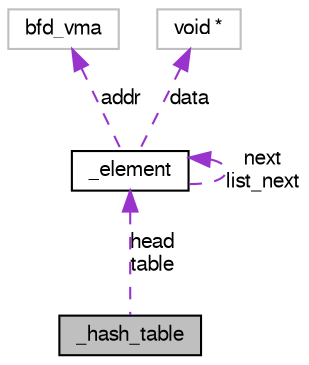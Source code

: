 digraph G
{
  bgcolor="transparent";
  edge [fontname="FreeSans",fontsize="10",labelfontname="FreeSans",labelfontsize="10"];
  node [fontname="FreeSans",fontsize="10",shape=record];
  Node1 [label="_hash_table",height=0.2,width=0.4,color="black", fillcolor="grey75", style="filled" fontcolor="black"];
  Node2 -> Node1 [dir=back,color="darkorchid3",fontsize="10",style="dashed",label="head\ntable",fontname="FreeSans"];
  Node2 [label="_element",height=0.2,width=0.4,color="black",URL="$struct__element.html"];
  Node2 -> Node2 [dir=back,color="darkorchid3",fontsize="10",style="dashed",label="next\nlist_next",fontname="FreeSans"];
  Node3 -> Node2 [dir=back,color="darkorchid3",fontsize="10",style="dashed",label="addr",fontname="FreeSans"];
  Node3 [label="bfd_vma",height=0.2,width=0.4,color="grey75"];
  Node4 -> Node2 [dir=back,color="darkorchid3",fontsize="10",style="dashed",label="data",fontname="FreeSans"];
  Node4 [label="void *",height=0.2,width=0.4,color="grey75"];
}
